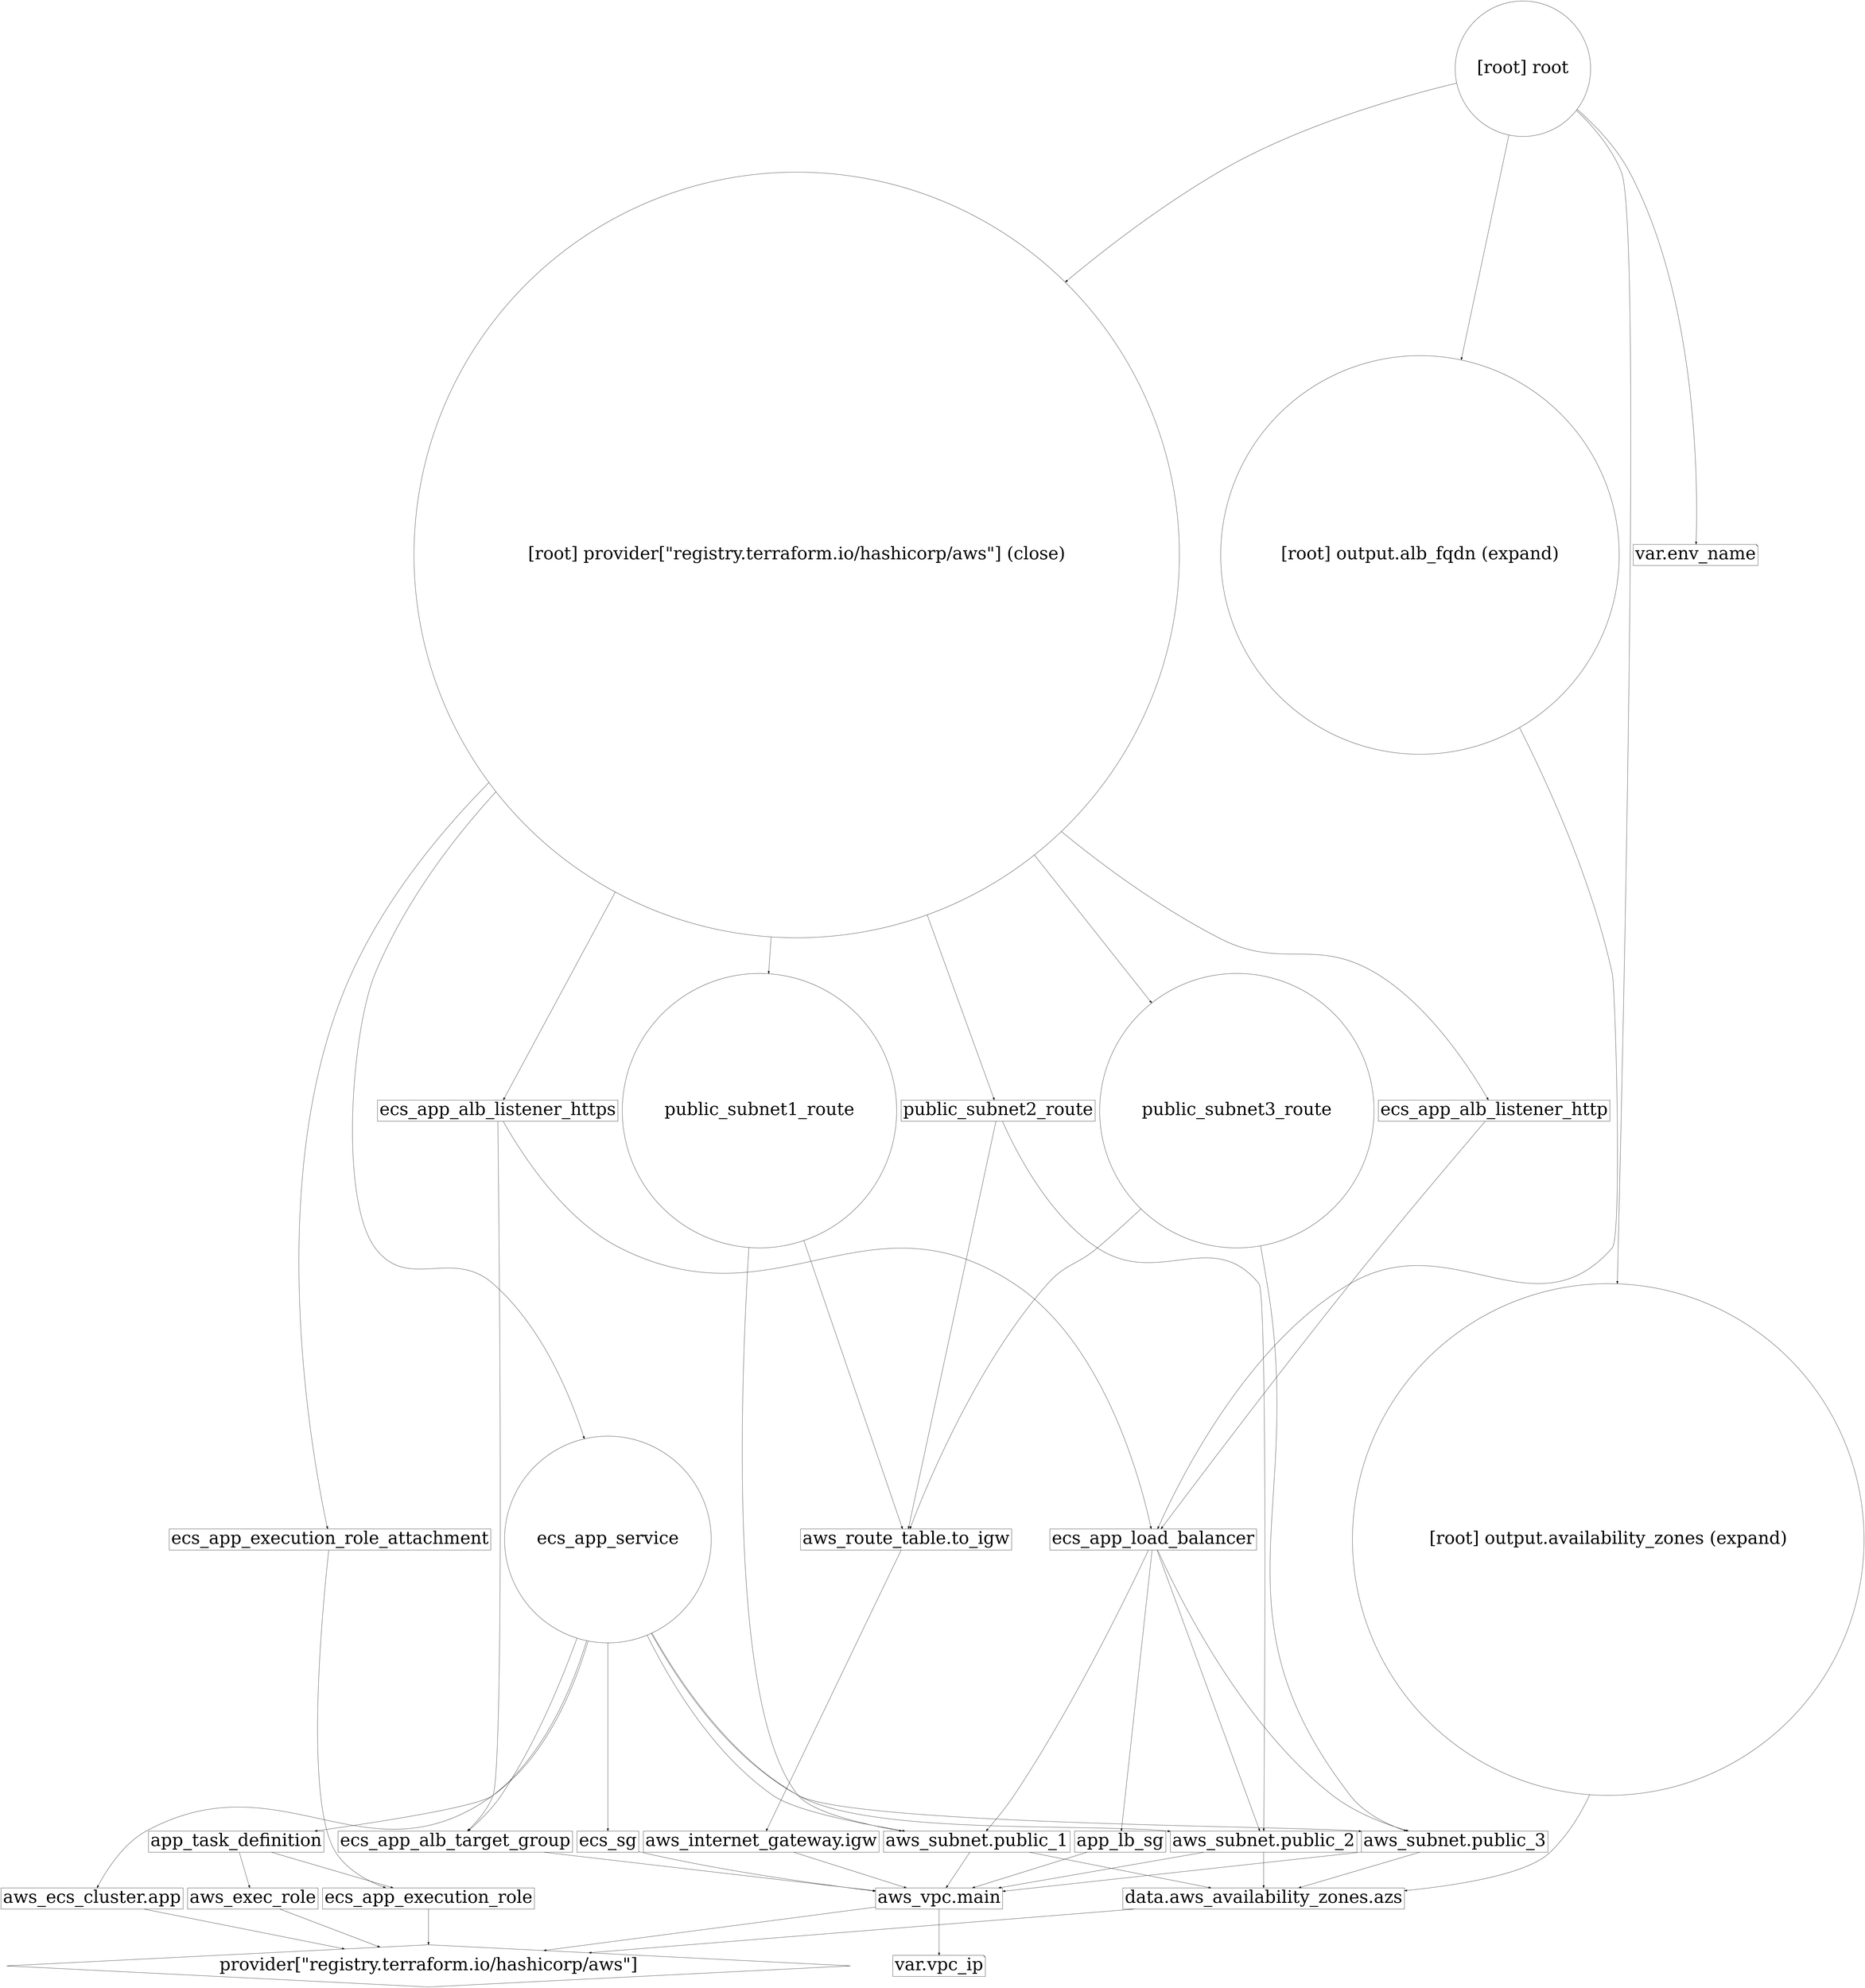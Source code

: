 digraph {
	node [shape=circle, width=1, fontsize=70]
	ranksep=2
	compound = "true"
	newrank = "true"
	subgraph "root" {
		"[root] aws_alb.ecs_app_load_balancer (expand)" [label = "ecs_app_load_balancer", shape = "box"]
		"[root] aws_alb_listener.ecs_app_alb_listener_http (expand)" [label = "ecs_app_alb_listener_http", shape = "box"]
		"[root] aws_alb_listener.ecs_app_alb_listener_https (expand)" [label = "ecs_app_alb_listener_https", shape = "box"]
		"[root] aws_alb_target_group.ecs_app_alb_target_group (expand)" [label = "ecs_app_alb_target_group", shape = "box"]
		"[root] aws_ecs_cluster.app (expand)" [label = "aws_ecs_cluster.app", shape = "box"]
		"[root] aws_ecs_service.app_service (expand)" [label = "ecs_app_service", shape = "circle"]
		"[root] aws_ecs_task_definition.app_task_definition (expand)" [label = "app_task_definition", shape = "box"]
		"[root] aws_iam_policy_attachment.ecs_app_execution_role_attachment (expand)" [label = "ecs_app_execution_role_attachment", shape = "box"]
		"[root] aws_iam_role.aws_exec_role (expand)" [label = "aws_exec_role", shape = "box"]
		"[root] aws_iam_role.ecs_app_execution_role (expand)" [label = "ecs_app_execution_role", shape = "box"]
		"[root] aws_internet_gateway.igw (expand)" [label = "aws_internet_gateway.igw", shape = "box"]
		"[root] aws_route_table.to_igw (expand)" [label = "aws_route_table.to_igw", shape = "box"]
		"[root] aws_route_table_association.public_subnet1_route (expand)" [label = "public_subnet1_route", shape = "circle"]
		"[root] aws_route_table_association.public_subnet2_route (expand)" [label = "public_subnet2_route", shape = "box"]
		"[root] aws_route_table_association.public_subnet3_route (expand)" [label = "public_subnet3_route", shape = "circle"]
		"[root] aws_security_group.app_lb_sg (expand)" [label = "app_lb_sg", shape = "box"]
		"[root] aws_security_group.ecs_sg (expand)" [label = "ecs_sg", shape = "box"]
		"[root] aws_subnet.public_1 (expand)" [label = "aws_subnet.public_1", shape = "box"]
		"[root] aws_subnet.public_2 (expand)" [label = "aws_subnet.public_2", shape = "box"]
		"[root] aws_subnet.public_3 (expand)" [label = "aws_subnet.public_3", shape = "box"]
		"[root] aws_vpc.main (expand)" [label = "aws_vpc.main", shape = "box"]
		"[root] data.aws_availability_zones.azs (expand)" [label = "data.aws_availability_zones.azs", shape = "box"]
		"[root] provider[\"registry.terraform.io/hashicorp/aws\"]" [label = "provider[\"registry.terraform.io/hashicorp/aws\"]", shape = "diamond"]
		"[root] var.env_name" [label = "var.env_name", shape = "note"]
		"[root] var.vpc_ip" [label = "var.vpc_ip", shape = "note"]
		"[root] aws_alb.ecs_app_load_balancer (expand)" -> "[root] aws_security_group.app_lb_sg (expand)"
		"[root] aws_alb.ecs_app_load_balancer (expand)" -> "[root] aws_subnet.public_1 (expand)"
		"[root] aws_alb.ecs_app_load_balancer (expand)" -> "[root] aws_subnet.public_2 (expand)"
		"[root] aws_alb.ecs_app_load_balancer (expand)" -> "[root] aws_subnet.public_3 (expand)"
		"[root] aws_alb_listener.ecs_app_alb_listener_http (expand)" -> "[root] aws_alb.ecs_app_load_balancer (expand)"
		"[root] aws_alb_listener.ecs_app_alb_listener_https (expand)" -> "[root] aws_alb.ecs_app_load_balancer (expand)"
		"[root] aws_alb_listener.ecs_app_alb_listener_https (expand)" -> "[root] aws_alb_target_group.ecs_app_alb_target_group (expand)"
		"[root] aws_alb_target_group.ecs_app_alb_target_group (expand)" -> "[root] aws_vpc.main (expand)"
		"[root] aws_ecs_cluster.app (expand)" -> "[root] provider[\"registry.terraform.io/hashicorp/aws\"]"
		"[root] aws_ecs_service.app_service (expand)" -> "[root] aws_alb_target_group.ecs_app_alb_target_group (expand)"
		"[root] aws_ecs_service.app_service (expand)" -> "[root] aws_ecs_cluster.app (expand)"
		"[root] aws_ecs_service.app_service (expand)" -> "[root] aws_ecs_task_definition.app_task_definition (expand)"
		"[root] aws_ecs_service.app_service (expand)" -> "[root] aws_security_group.ecs_sg (expand)"
		"[root] aws_ecs_service.app_service (expand)" -> "[root] aws_subnet.public_1 (expand)"
		"[root] aws_ecs_service.app_service (expand)" -> "[root] aws_subnet.public_2 (expand)"
		"[root] aws_ecs_service.app_service (expand)" -> "[root] aws_subnet.public_3 (expand)"
		"[root] aws_ecs_task_definition.app_task_definition (expand)" -> "[root] aws_iam_role.aws_exec_role (expand)"
		"[root] aws_ecs_task_definition.app_task_definition (expand)" -> "[root] aws_iam_role.ecs_app_execution_role (expand)"
		"[root] aws_iam_policy_attachment.ecs_app_execution_role_attachment (expand)" -> "[root] aws_iam_role.ecs_app_execution_role (expand)"
		"[root] aws_iam_role.aws_exec_role (expand)" -> "[root] provider[\"registry.terraform.io/hashicorp/aws\"]"
		"[root] aws_iam_role.ecs_app_execution_role (expand)" -> "[root] provider[\"registry.terraform.io/hashicorp/aws\"]"
		"[root] aws_internet_gateway.igw (expand)" -> "[root] aws_vpc.main (expand)"
		"[root] aws_route_table.to_igw (expand)" -> "[root] aws_internet_gateway.igw (expand)"
		"[root] aws_route_table_association.public_subnet1_route (expand)" -> "[root] aws_route_table.to_igw (expand)"
		"[root] aws_route_table_association.public_subnet1_route (expand)" -> "[root] aws_subnet.public_1 (expand)"
		"[root] aws_route_table_association.public_subnet2_route (expand)" -> "[root] aws_route_table.to_igw (expand)"
		"[root] aws_route_table_association.public_subnet2_route (expand)" -> "[root] aws_subnet.public_2 (expand)"
		"[root] aws_route_table_association.public_subnet3_route (expand)" -> "[root] aws_route_table.to_igw (expand)"
		"[root] aws_route_table_association.public_subnet3_route (expand)" -> "[root] aws_subnet.public_3 (expand)"
		"[root] aws_security_group.app_lb_sg (expand)" -> "[root] aws_vpc.main (expand)"
		"[root] aws_security_group.ecs_sg (expand)" -> "[root] aws_vpc.main (expand)"
		"[root] aws_subnet.public_1 (expand)" -> "[root] aws_vpc.main (expand)"
		"[root] aws_subnet.public_1 (expand)" -> "[root] data.aws_availability_zones.azs (expand)"
		"[root] aws_subnet.public_2 (expand)" -> "[root] aws_vpc.main (expand)"
		"[root] aws_subnet.public_2 (expand)" -> "[root] data.aws_availability_zones.azs (expand)"
		"[root] aws_subnet.public_3 (expand)" -> "[root] aws_vpc.main (expand)"
		"[root] aws_subnet.public_3 (expand)" -> "[root] data.aws_availability_zones.azs (expand)"
		"[root] aws_vpc.main (expand)" -> "[root] provider[\"registry.terraform.io/hashicorp/aws\"]"
		"[root] aws_vpc.main (expand)" -> "[root] var.vpc_ip"
		"[root] data.aws_availability_zones.azs (expand)" -> "[root] provider[\"registry.terraform.io/hashicorp/aws\"]"
		"[root] output.alb_fqdn (expand)" -> "[root] aws_alb.ecs_app_load_balancer (expand)"
		"[root] output.availability_zones (expand)" -> "[root] data.aws_availability_zones.azs (expand)"
		"[root] provider[\"registry.terraform.io/hashicorp/aws\"] (close)" -> "[root] aws_alb_listener.ecs_app_alb_listener_http (expand)"
		"[root] provider[\"registry.terraform.io/hashicorp/aws\"] (close)" -> "[root] aws_alb_listener.ecs_app_alb_listener_https (expand)"
		"[root] provider[\"registry.terraform.io/hashicorp/aws\"] (close)" -> "[root] aws_ecs_service.app_service (expand)"
		"[root] provider[\"registry.terraform.io/hashicorp/aws\"] (close)" -> "[root] aws_iam_policy_attachment.ecs_app_execution_role_attachment (expand)"
		"[root] provider[\"registry.terraform.io/hashicorp/aws\"] (close)" -> "[root] aws_route_table_association.public_subnet1_route (expand)"
		"[root] provider[\"registry.terraform.io/hashicorp/aws\"] (close)" -> "[root] aws_route_table_association.public_subnet2_route (expand)"
		"[root] provider[\"registry.terraform.io/hashicorp/aws\"] (close)" -> "[root] aws_route_table_association.public_subnet3_route (expand)"
		"[root] root" -> "[root] output.alb_fqdn (expand)"
		"[root] root" -> "[root] output.availability_zones (expand)"
		"[root] root" -> "[root] provider[\"registry.terraform.io/hashicorp/aws\"] (close)"
		"[root] root" -> "[root] var.env_name"
	}
}

